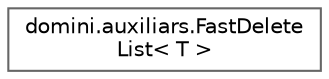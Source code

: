 digraph "Jerarquia Gràfica de la Classe"
{
 // INTERACTIVE_SVG=YES
 // LATEX_PDF_SIZE
  bgcolor="transparent";
  edge [fontname=Helvetica,fontsize=10,labelfontname=Helvetica,labelfontsize=10];
  node [fontname=Helvetica,fontsize=10,shape=box,height=0.2,width=0.4];
  rankdir="LR";
  Node0 [id="Node000000",label="domini.auxiliars.FastDelete\lList\< T \>",height=0.2,width=0.4,color="grey40", fillcolor="white", style="filled",URL="$classdomini_1_1auxiliars_1_1_fast_delete_list.html",tooltip="FastDeleteList és una estructura de dades que permet insercions, eliminacions i accessos indexats en ..."];
}
